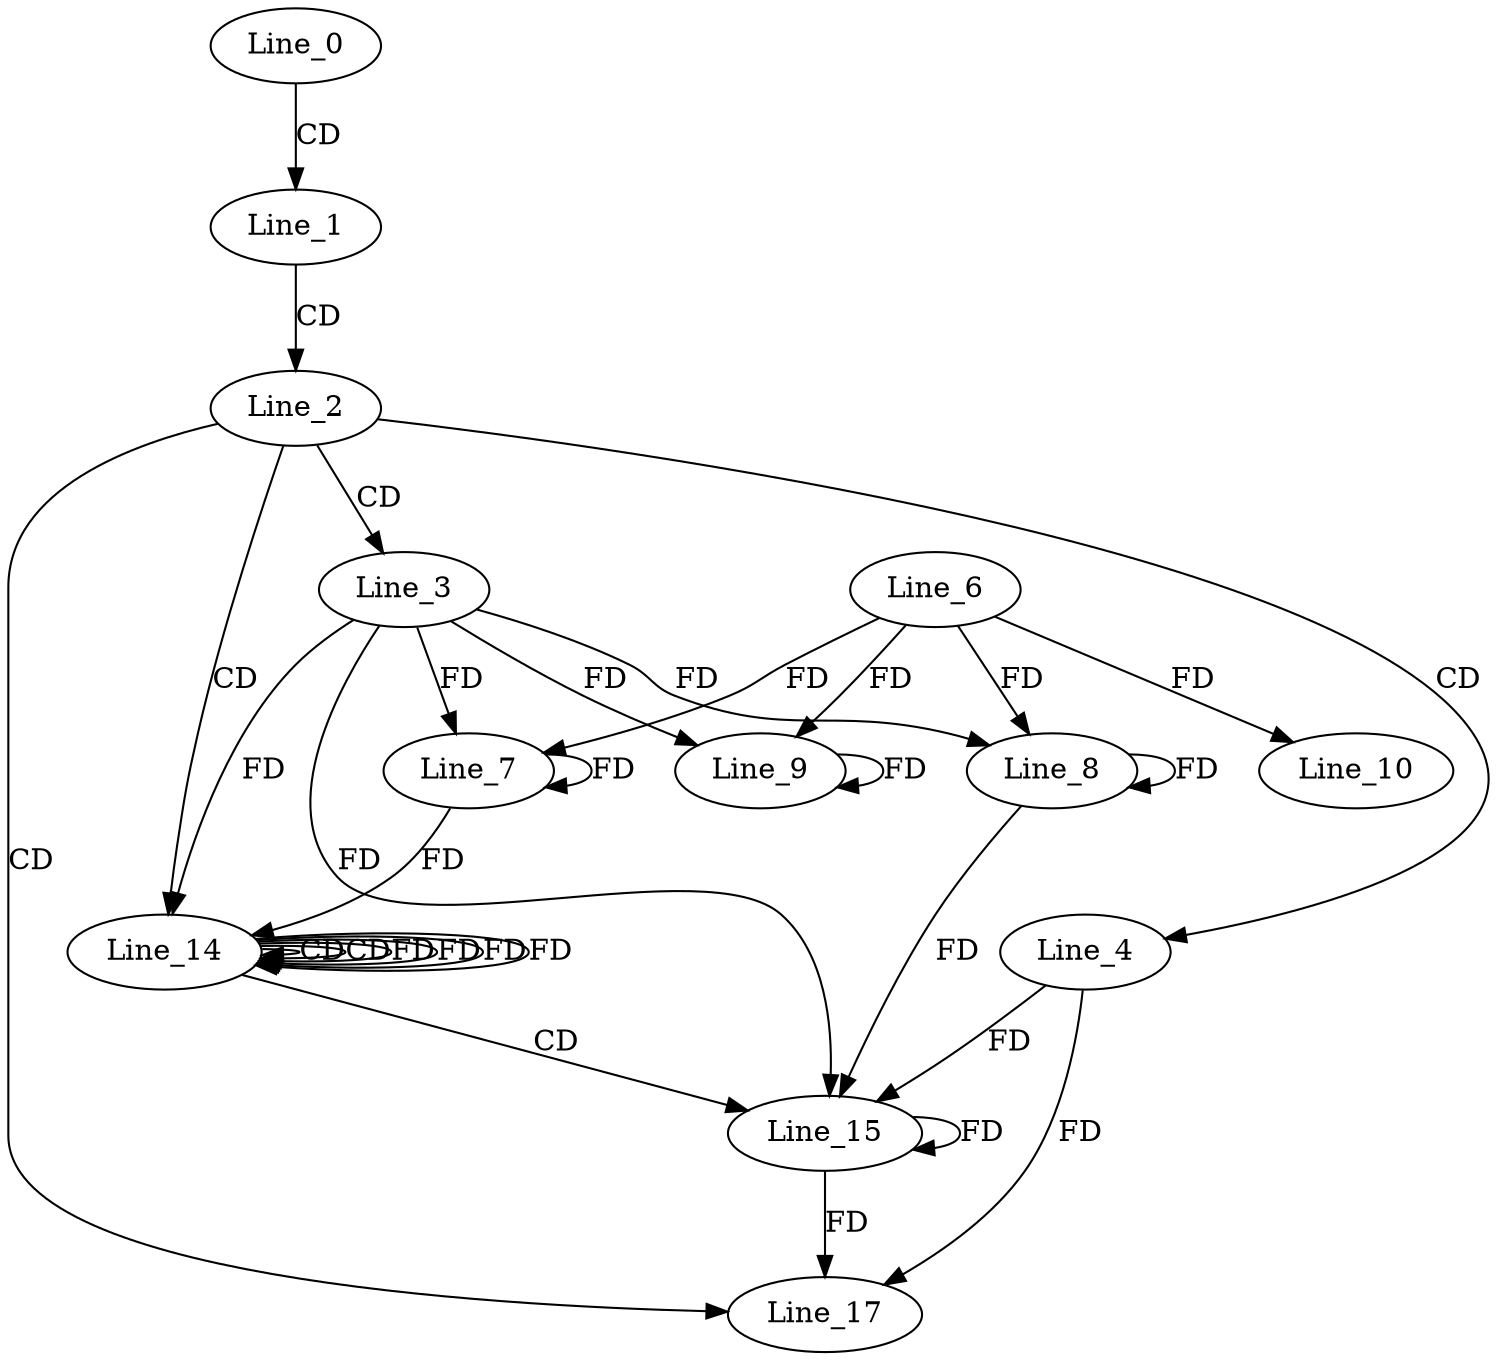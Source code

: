 digraph G {
  Line_0;
  Line_1;
  Line_2;
  Line_3;
  Line_4;
  Line_7;
  Line_7;
  Line_6;
  Line_8;
  Line_8;
  Line_9;
  Line_9;
  Line_10;
  Line_14;
  Line_14;
  Line_14;
  Line_15;
  Line_17;
  Line_0 -> Line_1 [ label="CD" ];
  Line_1 -> Line_2 [ label="CD" ];
  Line_2 -> Line_3 [ label="CD" ];
  Line_2 -> Line_4 [ label="CD" ];
  Line_3 -> Line_7 [ label="FD" ];
  Line_7 -> Line_7 [ label="FD" ];
  Line_6 -> Line_7 [ label="FD" ];
  Line_3 -> Line_8 [ label="FD" ];
  Line_8 -> Line_8 [ label="FD" ];
  Line_6 -> Line_8 [ label="FD" ];
  Line_3 -> Line_9 [ label="FD" ];
  Line_9 -> Line_9 [ label="FD" ];
  Line_6 -> Line_9 [ label="FD" ];
  Line_6 -> Line_10 [ label="FD" ];
  Line_2 -> Line_14 [ label="CD" ];
  Line_14 -> Line_14 [ label="CD" ];
  Line_14 -> Line_14 [ label="CD" ];
  Line_14 -> Line_14 [ label="FD" ];
  Line_14 -> Line_14 [ label="FD" ];
  Line_3 -> Line_14 [ label="FD" ];
  Line_7 -> Line_14 [ label="FD" ];
  Line_14 -> Line_15 [ label="CD" ];
  Line_15 -> Line_15 [ label="FD" ];
  Line_4 -> Line_15 [ label="FD" ];
  Line_3 -> Line_15 [ label="FD" ];
  Line_8 -> Line_15 [ label="FD" ];
  Line_2 -> Line_17 [ label="CD" ];
  Line_15 -> Line_17 [ label="FD" ];
  Line_4 -> Line_17 [ label="FD" ];
  Line_14 -> Line_14 [ label="FD" ];
  Line_14 -> Line_14 [ label="FD" ];
}
